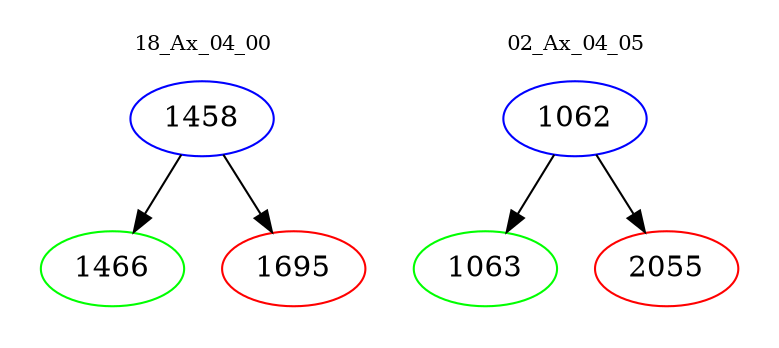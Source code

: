 digraph{
subgraph cluster_0 {
color = white
label = "18_Ax_04_00";
fontsize=10;
T0_1458 [label="1458", color="blue"]
T0_1458 -> T0_1466 [color="black"]
T0_1466 [label="1466", color="green"]
T0_1458 -> T0_1695 [color="black"]
T0_1695 [label="1695", color="red"]
}
subgraph cluster_1 {
color = white
label = "02_Ax_04_05";
fontsize=10;
T1_1062 [label="1062", color="blue"]
T1_1062 -> T1_1063 [color="black"]
T1_1063 [label="1063", color="green"]
T1_1062 -> T1_2055 [color="black"]
T1_2055 [label="2055", color="red"]
}
}

